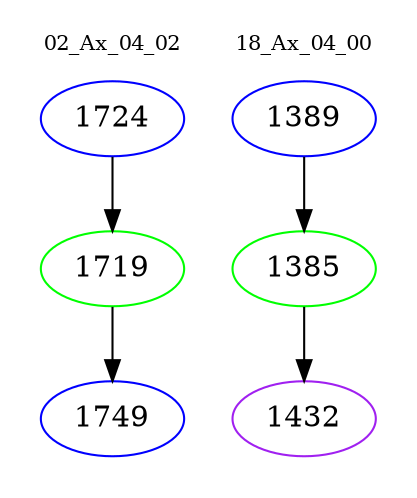 digraph{
subgraph cluster_0 {
color = white
label = "02_Ax_04_02";
fontsize=10;
T0_1724 [label="1724", color="blue"]
T0_1724 -> T0_1719 [color="black"]
T0_1719 [label="1719", color="green"]
T0_1719 -> T0_1749 [color="black"]
T0_1749 [label="1749", color="blue"]
}
subgraph cluster_1 {
color = white
label = "18_Ax_04_00";
fontsize=10;
T1_1389 [label="1389", color="blue"]
T1_1389 -> T1_1385 [color="black"]
T1_1385 [label="1385", color="green"]
T1_1385 -> T1_1432 [color="black"]
T1_1432 [label="1432", color="purple"]
}
}
